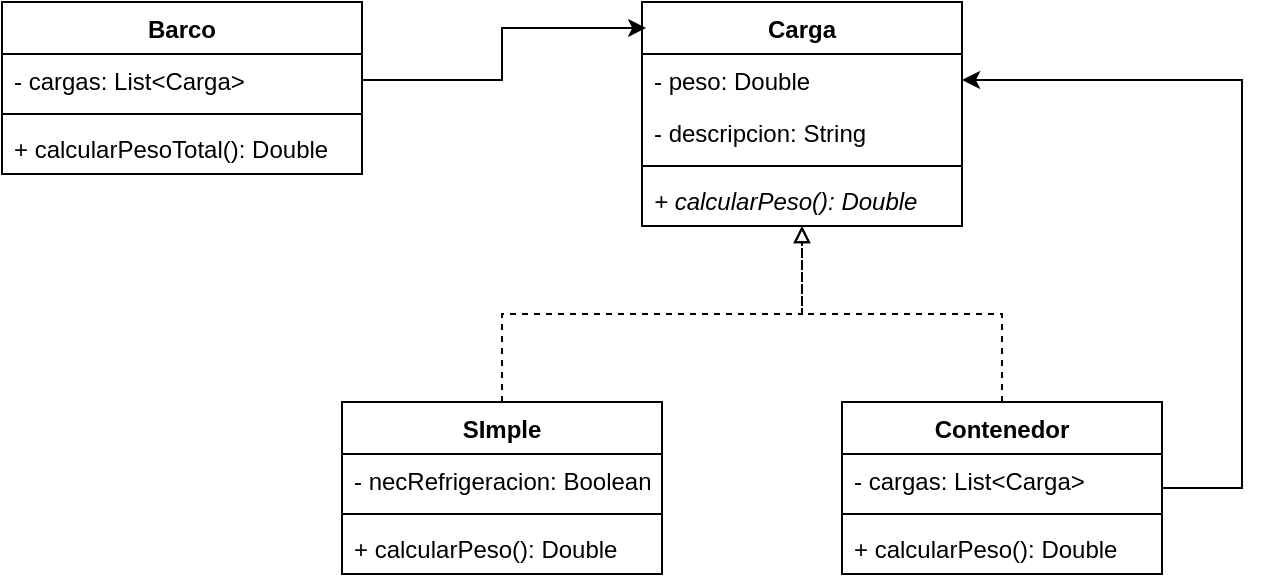 <mxfile version="14.9.2" type="github">
  <diagram id="V2sdzUs_qvx4SzpeEKdW" name="Page-1">
    <mxGraphModel dx="629" dy="468" grid="1" gridSize="10" guides="1" tooltips="1" connect="1" arrows="1" fold="1" page="1" pageScale="1" pageWidth="827" pageHeight="1169" math="0" shadow="0">
      <root>
        <mxCell id="0" />
        <mxCell id="1" parent="0" />
        <mxCell id="r54IHPJCnwDTj4Og__1g-19" style="edgeStyle=orthogonalEdgeStyle;rounded=0;orthogonalLoop=1;jettySize=auto;html=1;dashed=1;endArrow=block;endFill=0;" edge="1" parent="1" source="r54IHPJCnwDTj4Og__1g-1" target="r54IHPJCnwDTj4Og__1g-5">
          <mxGeometry relative="1" as="geometry" />
        </mxCell>
        <mxCell id="r54IHPJCnwDTj4Og__1g-1" value="SImple" style="swimlane;fontStyle=1;align=center;verticalAlign=top;childLayout=stackLayout;horizontal=1;startSize=26;horizontalStack=0;resizeParent=1;resizeParentMax=0;resizeLast=0;collapsible=1;marginBottom=0;" vertex="1" parent="1">
          <mxGeometry x="230" y="420" width="160" height="86" as="geometry" />
        </mxCell>
        <mxCell id="r54IHPJCnwDTj4Og__1g-2" value="- necRefrigeracion: Boolean" style="text;strokeColor=none;fillColor=none;align=left;verticalAlign=top;spacingLeft=4;spacingRight=4;overflow=hidden;rotatable=0;points=[[0,0.5],[1,0.5]];portConstraint=eastwest;" vertex="1" parent="r54IHPJCnwDTj4Og__1g-1">
          <mxGeometry y="26" width="160" height="26" as="geometry" />
        </mxCell>
        <mxCell id="r54IHPJCnwDTj4Og__1g-3" value="" style="line;strokeWidth=1;fillColor=none;align=left;verticalAlign=middle;spacingTop=-1;spacingLeft=3;spacingRight=3;rotatable=0;labelPosition=right;points=[];portConstraint=eastwest;" vertex="1" parent="r54IHPJCnwDTj4Og__1g-1">
          <mxGeometry y="52" width="160" height="8" as="geometry" />
        </mxCell>
        <mxCell id="r54IHPJCnwDTj4Og__1g-4" value="+ calcularPeso(): Double" style="text;strokeColor=none;fillColor=none;align=left;verticalAlign=top;spacingLeft=4;spacingRight=4;overflow=hidden;rotatable=0;points=[[0,0.5],[1,0.5]];portConstraint=eastwest;" vertex="1" parent="r54IHPJCnwDTj4Og__1g-1">
          <mxGeometry y="60" width="160" height="26" as="geometry" />
        </mxCell>
        <mxCell id="r54IHPJCnwDTj4Og__1g-5" value="Carga" style="swimlane;fontStyle=1;align=center;verticalAlign=top;childLayout=stackLayout;horizontal=1;startSize=26;horizontalStack=0;resizeParent=1;resizeParentMax=0;resizeLast=0;collapsible=1;marginBottom=0;" vertex="1" parent="1">
          <mxGeometry x="380" y="220" width="160" height="112" as="geometry" />
        </mxCell>
        <mxCell id="r54IHPJCnwDTj4Og__1g-6" value="- peso: Double" style="text;strokeColor=none;fillColor=none;align=left;verticalAlign=top;spacingLeft=4;spacingRight=4;overflow=hidden;rotatable=0;points=[[0,0.5],[1,0.5]];portConstraint=eastwest;" vertex="1" parent="r54IHPJCnwDTj4Og__1g-5">
          <mxGeometry y="26" width="160" height="26" as="geometry" />
        </mxCell>
        <mxCell id="r54IHPJCnwDTj4Og__1g-17" value="- descripcion: String" style="text;strokeColor=none;fillColor=none;align=left;verticalAlign=top;spacingLeft=4;spacingRight=4;overflow=hidden;rotatable=0;points=[[0,0.5],[1,0.5]];portConstraint=eastwest;" vertex="1" parent="r54IHPJCnwDTj4Og__1g-5">
          <mxGeometry y="52" width="160" height="26" as="geometry" />
        </mxCell>
        <mxCell id="r54IHPJCnwDTj4Og__1g-7" value="" style="line;strokeWidth=1;fillColor=none;align=left;verticalAlign=middle;spacingTop=-1;spacingLeft=3;spacingRight=3;rotatable=0;labelPosition=right;points=[];portConstraint=eastwest;" vertex="1" parent="r54IHPJCnwDTj4Og__1g-5">
          <mxGeometry y="78" width="160" height="8" as="geometry" />
        </mxCell>
        <mxCell id="r54IHPJCnwDTj4Og__1g-8" value="+ calcularPeso(): Double" style="text;strokeColor=none;fillColor=none;align=left;verticalAlign=top;spacingLeft=4;spacingRight=4;overflow=hidden;rotatable=0;points=[[0,0.5],[1,0.5]];portConstraint=eastwest;fontStyle=2" vertex="1" parent="r54IHPJCnwDTj4Og__1g-5">
          <mxGeometry y="86" width="160" height="26" as="geometry" />
        </mxCell>
        <mxCell id="r54IHPJCnwDTj4Og__1g-18" value="" style="edgeStyle=orthogonalEdgeStyle;rounded=0;orthogonalLoop=1;jettySize=auto;html=1;dashed=1;endArrow=block;endFill=0;" edge="1" parent="1" source="r54IHPJCnwDTj4Og__1g-9" target="r54IHPJCnwDTj4Og__1g-5">
          <mxGeometry relative="1" as="geometry" />
        </mxCell>
        <mxCell id="r54IHPJCnwDTj4Og__1g-22" style="edgeStyle=orthogonalEdgeStyle;rounded=0;orthogonalLoop=1;jettySize=auto;html=1;endArrow=classic;endFill=1;" edge="1" parent="1" source="r54IHPJCnwDTj4Og__1g-9" target="r54IHPJCnwDTj4Og__1g-6">
          <mxGeometry relative="1" as="geometry">
            <Array as="points">
              <mxPoint x="680" y="463" />
              <mxPoint x="680" y="259" />
            </Array>
          </mxGeometry>
        </mxCell>
        <mxCell id="r54IHPJCnwDTj4Og__1g-9" value="Contenedor" style="swimlane;fontStyle=1;align=center;verticalAlign=top;childLayout=stackLayout;horizontal=1;startSize=26;horizontalStack=0;resizeParent=1;resizeParentMax=0;resizeLast=0;collapsible=1;marginBottom=0;" vertex="1" parent="1">
          <mxGeometry x="480" y="420" width="160" height="86" as="geometry" />
        </mxCell>
        <mxCell id="r54IHPJCnwDTj4Og__1g-10" value="- cargas: List&lt;Carga&gt;" style="text;strokeColor=none;fillColor=none;align=left;verticalAlign=top;spacingLeft=4;spacingRight=4;overflow=hidden;rotatable=0;points=[[0,0.5],[1,0.5]];portConstraint=eastwest;" vertex="1" parent="r54IHPJCnwDTj4Og__1g-9">
          <mxGeometry y="26" width="160" height="26" as="geometry" />
        </mxCell>
        <mxCell id="r54IHPJCnwDTj4Og__1g-11" value="" style="line;strokeWidth=1;fillColor=none;align=left;verticalAlign=middle;spacingTop=-1;spacingLeft=3;spacingRight=3;rotatable=0;labelPosition=right;points=[];portConstraint=eastwest;" vertex="1" parent="r54IHPJCnwDTj4Og__1g-9">
          <mxGeometry y="52" width="160" height="8" as="geometry" />
        </mxCell>
        <mxCell id="r54IHPJCnwDTj4Og__1g-12" value="+ calcularPeso(): Double" style="text;strokeColor=none;fillColor=none;align=left;verticalAlign=top;spacingLeft=4;spacingRight=4;overflow=hidden;rotatable=0;points=[[0,0.5],[1,0.5]];portConstraint=eastwest;" vertex="1" parent="r54IHPJCnwDTj4Og__1g-9">
          <mxGeometry y="60" width="160" height="26" as="geometry" />
        </mxCell>
        <mxCell id="r54IHPJCnwDTj4Og__1g-13" value="Barco" style="swimlane;fontStyle=1;align=center;verticalAlign=top;childLayout=stackLayout;horizontal=1;startSize=26;horizontalStack=0;resizeParent=1;resizeParentMax=0;resizeLast=0;collapsible=1;marginBottom=0;" vertex="1" parent="1">
          <mxGeometry x="60" y="220" width="180" height="86" as="geometry" />
        </mxCell>
        <mxCell id="r54IHPJCnwDTj4Og__1g-14" value="- cargas: List&lt;Carga&gt;" style="text;strokeColor=none;fillColor=none;align=left;verticalAlign=top;spacingLeft=4;spacingRight=4;overflow=hidden;rotatable=0;points=[[0,0.5],[1,0.5]];portConstraint=eastwest;" vertex="1" parent="r54IHPJCnwDTj4Og__1g-13">
          <mxGeometry y="26" width="180" height="26" as="geometry" />
        </mxCell>
        <mxCell id="r54IHPJCnwDTj4Og__1g-15" value="" style="line;strokeWidth=1;fillColor=none;align=left;verticalAlign=middle;spacingTop=-1;spacingLeft=3;spacingRight=3;rotatable=0;labelPosition=right;points=[];portConstraint=eastwest;" vertex="1" parent="r54IHPJCnwDTj4Og__1g-13">
          <mxGeometry y="52" width="180" height="8" as="geometry" />
        </mxCell>
        <mxCell id="r54IHPJCnwDTj4Og__1g-16" value="+ calcularPesoTotal(): Double" style="text;strokeColor=none;fillColor=none;align=left;verticalAlign=top;spacingLeft=4;spacingRight=4;overflow=hidden;rotatable=0;points=[[0,0.5],[1,0.5]];portConstraint=eastwest;" vertex="1" parent="r54IHPJCnwDTj4Og__1g-13">
          <mxGeometry y="60" width="180" height="26" as="geometry" />
        </mxCell>
        <mxCell id="r54IHPJCnwDTj4Og__1g-20" style="edgeStyle=orthogonalEdgeStyle;rounded=0;orthogonalLoop=1;jettySize=auto;html=1;entryX=0.013;entryY=0.116;entryDx=0;entryDy=0;entryPerimeter=0;endArrow=classic;endFill=1;" edge="1" parent="1" source="r54IHPJCnwDTj4Og__1g-14" target="r54IHPJCnwDTj4Og__1g-5">
          <mxGeometry relative="1" as="geometry" />
        </mxCell>
      </root>
    </mxGraphModel>
  </diagram>
</mxfile>

